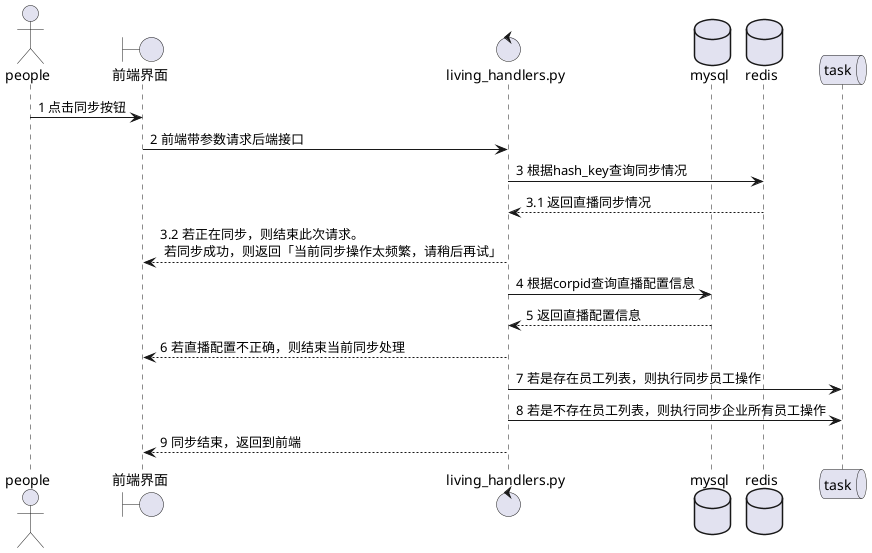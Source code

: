 @startuml
actor people as people
boundary 前端界面 as web
control living_handlers.py as handler
database mysql as mysql
database redis as redis
queue task as livingTask

people -> web:1 点击同步按钮
web ->handler:2 前端带参数请求后端接口
handler -> redis:3 根据hash_key查询同步情况
redis -->handler:3.1 返回直播同步情况
handler -->web:3.2 若正在同步，则结束此次请求。\n 若同步成功，则返回「当前同步操作太频繁，请稍后再试」
handler ->mysql:4 根据corpid查询直播配置信息
mysql -->handler:5 返回直播配置信息
handler --> web:6 若直播配置不正确，则结束当前同步处理
handler ->livingTask:7 若是存在员工列表，则执行同步员工操作
handler ->livingTask:8 若是不存在员工列表，则执行同步企业所有员工操作
handler -->web:9 同步结束，返回到前端

@enduml